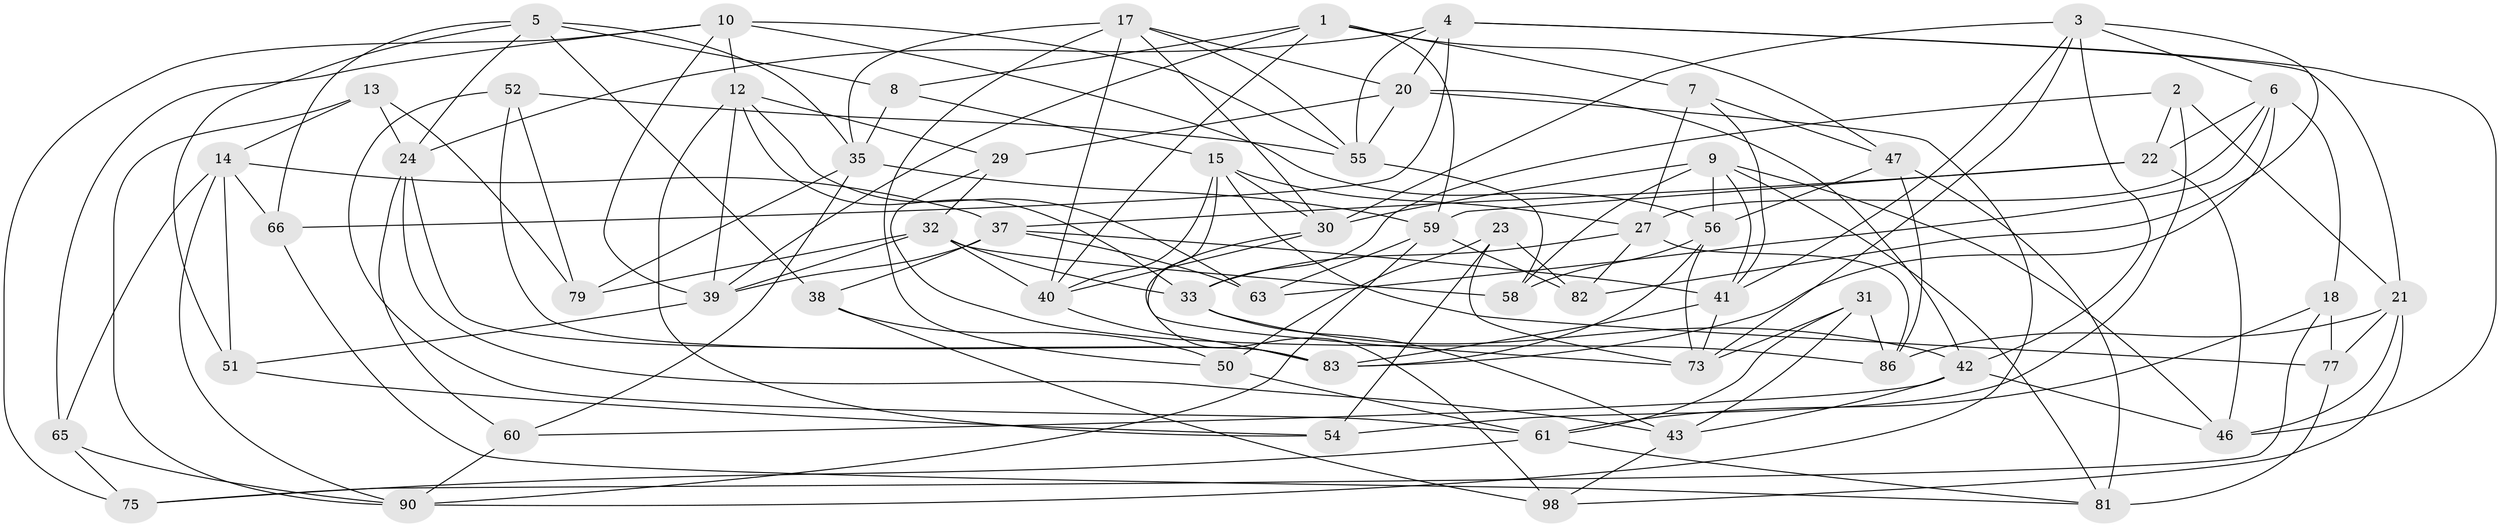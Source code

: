 // original degree distribution, {4: 1.0}
// Generated by graph-tools (version 1.1) at 2025/42/03/06/25 10:42:20]
// undirected, 60 vertices, 154 edges
graph export_dot {
graph [start="1"]
  node [color=gray90,style=filled];
  1 [super="+34"];
  2;
  3 [super="+11"];
  4 [super="+16"];
  5 [super="+57"];
  6 [super="+64"];
  7;
  8;
  9 [super="+53"];
  10 [super="+36"];
  12 [super="+26"];
  13;
  14 [super="+80"];
  15 [super="+19"];
  17 [super="+95"];
  18;
  20 [super="+28"];
  21 [super="+89"];
  22 [super="+25"];
  23;
  24 [super="+49"];
  27 [super="+68"];
  29;
  30 [super="+78"];
  31 [super="+92"];
  32 [super="+94"];
  33 [super="+44"];
  35 [super="+67"];
  37 [super="+48"];
  38;
  39 [super="+70"];
  40 [super="+72"];
  41 [super="+45"];
  42 [super="+69"];
  43 [super="+97"];
  46 [super="+62"];
  47 [super="+88"];
  50;
  51;
  52;
  54;
  55 [super="+76"];
  56 [super="+74"];
  58;
  59 [super="+84"];
  60;
  61 [super="+71"];
  63;
  65;
  66;
  73 [super="+87"];
  75;
  77;
  79;
  81 [super="+96"];
  82;
  83 [super="+85"];
  86 [super="+91"];
  90 [super="+93"];
  98;
  1 -- 7;
  1 -- 59;
  1 -- 8;
  1 -- 40;
  1 -- 47;
  1 -- 39;
  2 -- 33;
  2 -- 54;
  2 -- 22;
  2 -- 21;
  3 -- 82;
  3 -- 6;
  3 -- 41;
  3 -- 42;
  3 -- 30;
  3 -- 73;
  4 -- 21;
  4 -- 20;
  4 -- 24;
  4 -- 66;
  4 -- 46;
  4 -- 55;
  5 -- 51;
  5 -- 8;
  5 -- 66;
  5 -- 35;
  5 -- 38;
  5 -- 24;
  6 -- 83;
  6 -- 27;
  6 -- 18;
  6 -- 22;
  6 -- 63;
  7 -- 27;
  7 -- 47;
  7 -- 41;
  8 -- 15;
  8 -- 35;
  9 -- 56;
  9 -- 46;
  9 -- 30;
  9 -- 81;
  9 -- 58;
  9 -- 41;
  10 -- 39;
  10 -- 65;
  10 -- 12;
  10 -- 75;
  10 -- 56;
  10 -- 55;
  12 -- 29;
  12 -- 63;
  12 -- 33;
  12 -- 54;
  12 -- 39;
  13 -- 79;
  13 -- 24;
  13 -- 90;
  13 -- 14;
  14 -- 66;
  14 -- 37;
  14 -- 90;
  14 -- 65;
  14 -- 51;
  15 -- 27;
  15 -- 73;
  15 -- 40;
  15 -- 77;
  15 -- 30;
  17 -- 35;
  17 -- 20;
  17 -- 40;
  17 -- 50;
  17 -- 55;
  17 -- 30;
  18 -- 75;
  18 -- 61;
  18 -- 77;
  20 -- 29;
  20 -- 90;
  20 -- 55;
  20 -- 42;
  21 -- 77;
  21 -- 86;
  21 -- 46;
  21 -- 98;
  22 -- 46 [weight=2];
  22 -- 37;
  22 -- 59;
  23 -- 54;
  23 -- 50;
  23 -- 73;
  23 -- 82;
  24 -- 43;
  24 -- 60;
  24 -- 83;
  27 -- 33;
  27 -- 82;
  27 -- 86;
  29 -- 32;
  29 -- 86;
  30 -- 98;
  30 -- 40;
  31 -- 43 [weight=2];
  31 -- 86 [weight=2];
  31 -- 73;
  31 -- 61;
  32 -- 58;
  32 -- 39;
  32 -- 40;
  32 -- 79;
  32 -- 33;
  33 -- 42;
  33 -- 43;
  35 -- 79;
  35 -- 59;
  35 -- 60;
  37 -- 63;
  37 -- 38;
  37 -- 41;
  37 -- 39;
  38 -- 50;
  38 -- 98;
  39 -- 51;
  40 -- 83;
  41 -- 73;
  41 -- 83;
  42 -- 46;
  42 -- 43;
  42 -- 60;
  43 -- 98;
  47 -- 81 [weight=2];
  47 -- 86;
  47 -- 56;
  50 -- 61;
  51 -- 54;
  52 -- 83;
  52 -- 61;
  52 -- 79;
  52 -- 55;
  55 -- 58;
  56 -- 83;
  56 -- 58;
  56 -- 73;
  59 -- 82;
  59 -- 63;
  59 -- 90;
  60 -- 90;
  61 -- 81;
  61 -- 75;
  65 -- 75;
  65 -- 90;
  66 -- 81;
  77 -- 81;
}
